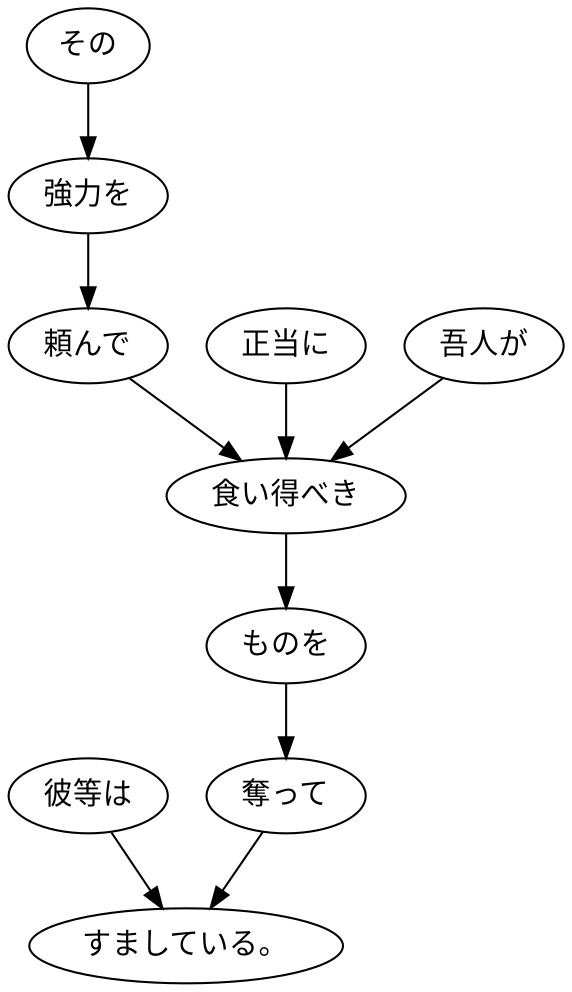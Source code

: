 digraph graph114 {
	node0 [label="彼等は"];
	node1 [label="その"];
	node2 [label="強力を"];
	node3 [label="頼んで"];
	node4 [label="正当に"];
	node5 [label="吾人が"];
	node6 [label="食い得べき"];
	node7 [label="ものを"];
	node8 [label="奪って"];
	node9 [label="すましている。"];
	node0 -> node9;
	node1 -> node2;
	node2 -> node3;
	node3 -> node6;
	node4 -> node6;
	node5 -> node6;
	node6 -> node7;
	node7 -> node8;
	node8 -> node9;
}
